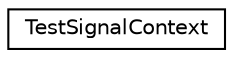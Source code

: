 digraph "Graphical Class Hierarchy"
{
  edge [fontname="Helvetica",fontsize="10",labelfontname="Helvetica",labelfontsize="10"];
  node [fontname="Helvetica",fontsize="10",shape=record];
  rankdir="LR";
  Node0 [label="TestSignalContext",height=0.2,width=0.4,color="black", fillcolor="white", style="filled",URL="$structTestSignalContext.html"];
}
